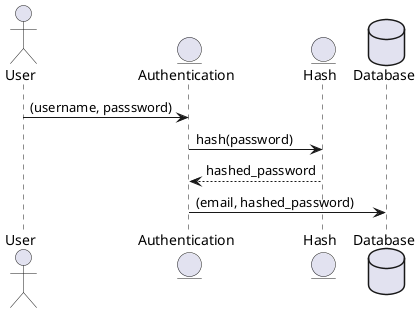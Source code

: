 @startuml

actor User as user
entity "Authentication" as auth
entity "Hash" as hash
database "Database" as db

user -> auth: (username, passsword)
auth -> hash: hash(password)
hash --> auth:hashed_password
auth -> db: (email, hashed_password)

@enduml
